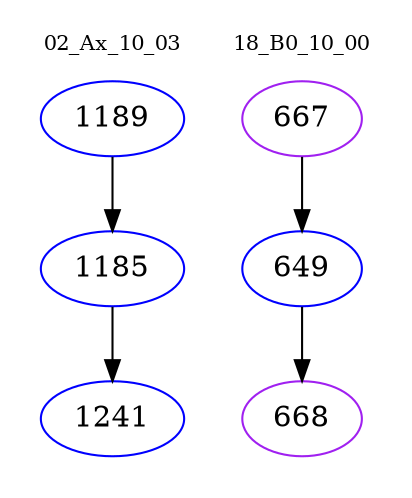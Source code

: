 digraph{
subgraph cluster_0 {
color = white
label = "02_Ax_10_03";
fontsize=10;
T0_1189 [label="1189", color="blue"]
T0_1189 -> T0_1185 [color="black"]
T0_1185 [label="1185", color="blue"]
T0_1185 -> T0_1241 [color="black"]
T0_1241 [label="1241", color="blue"]
}
subgraph cluster_1 {
color = white
label = "18_B0_10_00";
fontsize=10;
T1_667 [label="667", color="purple"]
T1_667 -> T1_649 [color="black"]
T1_649 [label="649", color="blue"]
T1_649 -> T1_668 [color="black"]
T1_668 [label="668", color="purple"]
}
}
